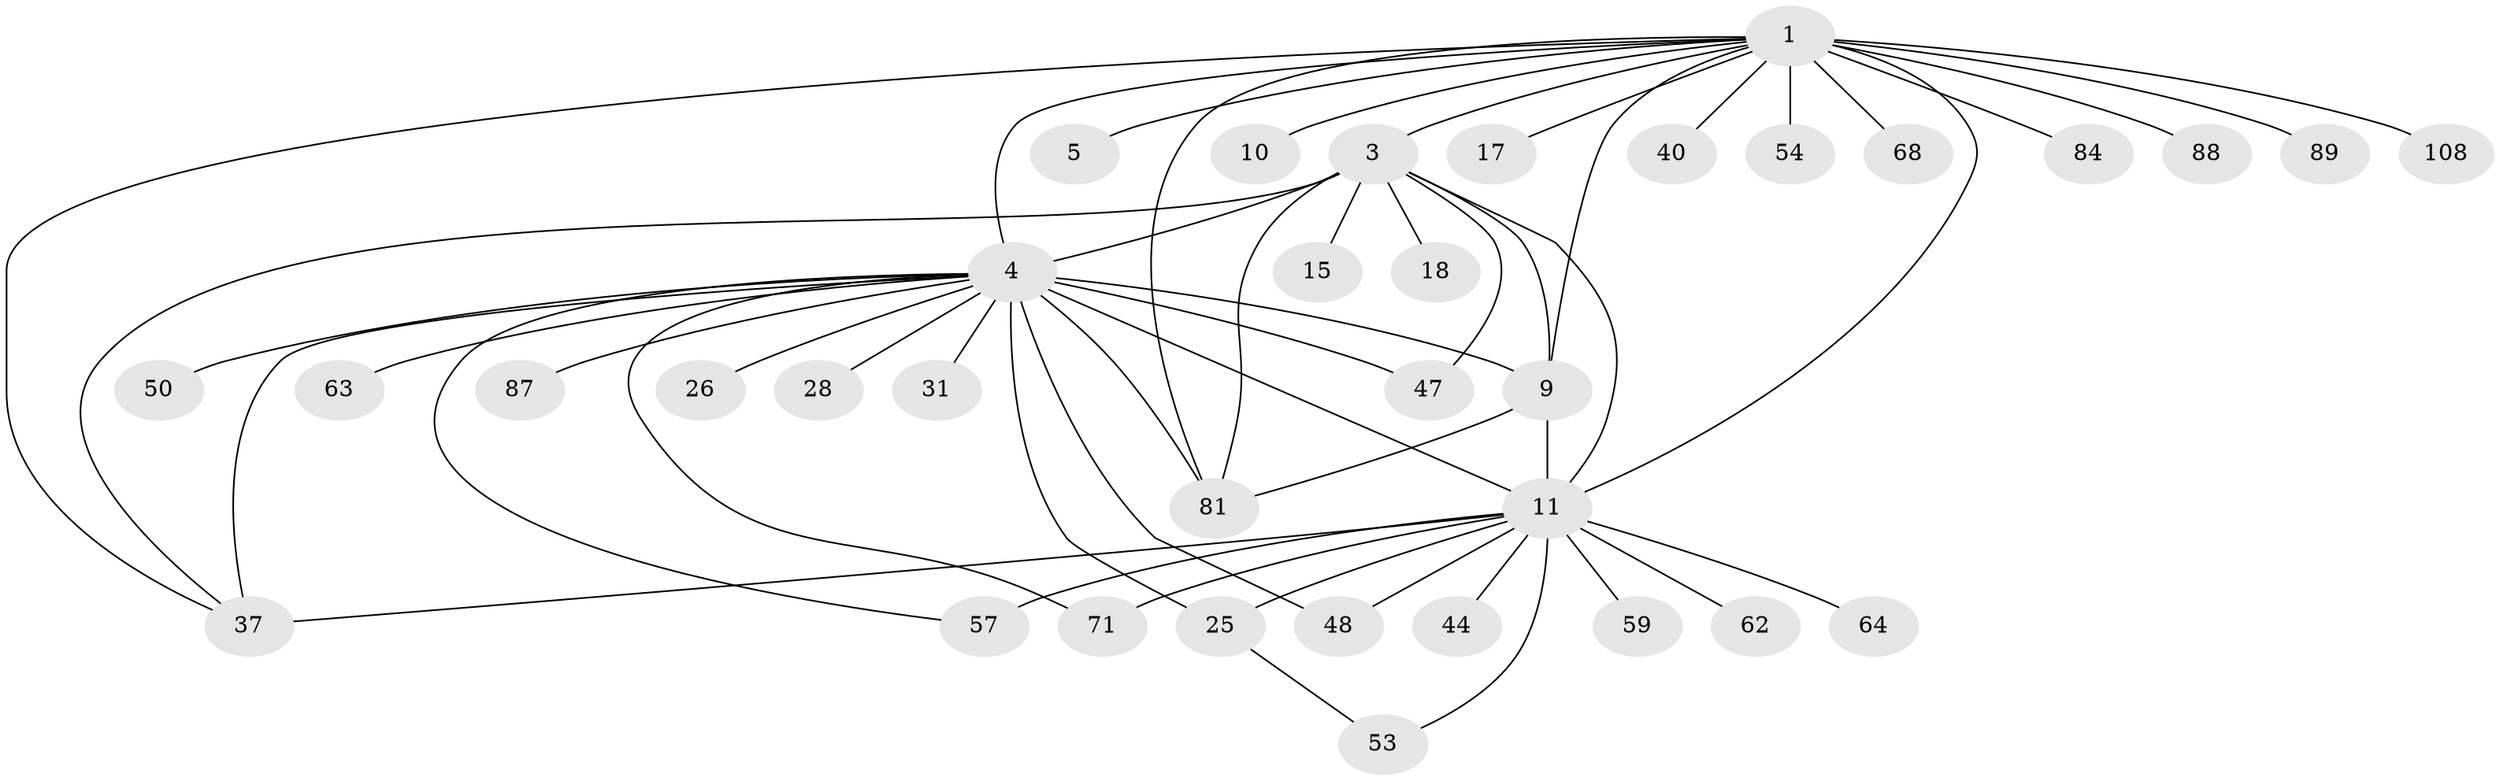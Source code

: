 // original degree distribution, {4: 0.08403361344537816, 23: 0.008403361344537815, 7: 0.025210084033613446, 1: 0.5126050420168067, 8: 0.008403361344537815, 16: 0.008403361344537815, 14: 0.008403361344537815, 17: 0.008403361344537815, 2: 0.15126050420168066, 6: 0.01680672268907563, 3: 0.15126050420168066, 5: 0.01680672268907563}
// Generated by graph-tools (version 1.1) at 2025/18/03/04/25 18:18:24]
// undirected, 35 vertices, 52 edges
graph export_dot {
graph [start="1"]
  node [color=gray90,style=filled];
  1 [super="+2+45"];
  3 [super="+56+22+6+7+38"];
  4 [super="+92+8+35"];
  5;
  9 [super="+109+39+19"];
  10;
  11 [super="+52+12+32"];
  15 [super="+36"];
  17;
  18;
  25 [super="+76+51"];
  26;
  28;
  31;
  37 [super="+104+43"];
  40 [super="+55"];
  44;
  47;
  48 [super="+67+58"];
  50;
  53 [super="+85"];
  54;
  57 [super="+66+69"];
  59;
  62;
  63;
  64;
  68;
  71;
  81 [super="+97+107"];
  84 [super="+93"];
  87;
  88;
  89;
  108;
  1 -- 4 [weight=2];
  1 -- 3;
  1 -- 5;
  1 -- 68;
  1 -- 10;
  1 -- 11 [weight=6];
  1 -- 17;
  1 -- 81 [weight=2];
  1 -- 84;
  1 -- 88;
  1 -- 89;
  1 -- 40;
  1 -- 108;
  1 -- 54;
  1 -- 9;
  1 -- 37;
  3 -- 81;
  3 -- 4 [weight=2];
  3 -- 37;
  3 -- 47;
  3 -- 15;
  3 -- 18;
  3 -- 9;
  3 -- 11;
  4 -- 47;
  4 -- 37;
  4 -- 71;
  4 -- 9 [weight=2];
  4 -- 31;
  4 -- 81 [weight=2];
  4 -- 50;
  4 -- 87;
  4 -- 25;
  4 -- 26;
  4 -- 28;
  4 -- 63;
  4 -- 57;
  4 -- 11 [weight=2];
  4 -- 48;
  9 -- 11 [weight=2];
  9 -- 81;
  11 -- 64;
  11 -- 25;
  11 -- 37 [weight=2];
  11 -- 44;
  11 -- 48 [weight=2];
  11 -- 53;
  11 -- 57 [weight=2];
  11 -- 59;
  11 -- 62;
  11 -- 71;
  25 -- 53;
}
